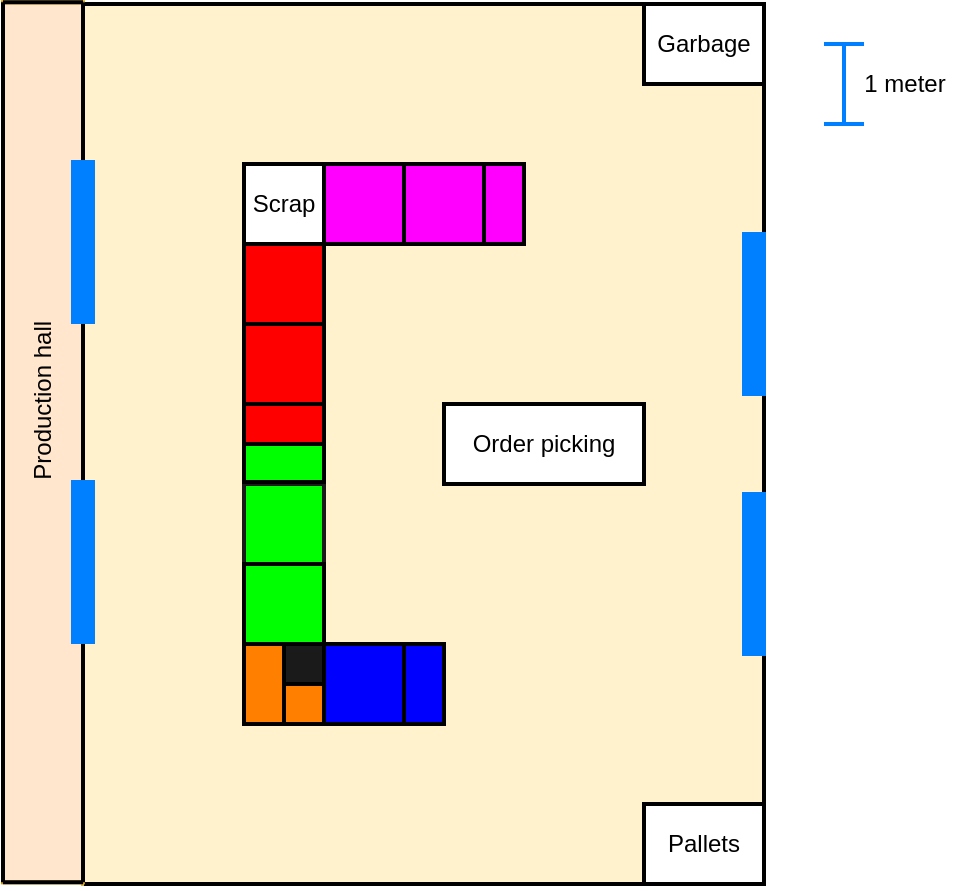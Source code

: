 <mxfile version="17.4.1" type="google"><diagram id="DPGcD-MdZyOOS3ORcPsZ" name="Page-1"><mxGraphModel grid="0" page="0" gridSize="10" guides="1" tooltips="1" connect="1" arrows="1" fold="1" pageScale="1" pageWidth="690" pageHeight="950" math="0" shadow="0"><root><mxCell id="0"/><mxCell id="1" parent="0"/><mxCell id="zIgiujqgbxIOkgVOsBdW-36" value="" style="rounded=0;whiteSpace=wrap;html=1;strokeWidth=2;fillColor=#fff2cc;strokeColor=#d6b656;" vertex="1" parent="1"><mxGeometry x="-20.5" y="-20" width="340.5" height="440" as="geometry"/></mxCell><mxCell id="zIgiujqgbxIOkgVOsBdW-3" value="" style="endArrow=none;html=1;rounded=0;strokeWidth=2;" edge="1" parent="1"><mxGeometry width="50" height="50" relative="1" as="geometry"><mxPoint x="-20" y="-20" as="sourcePoint"/><mxPoint x="320" y="-20" as="targetPoint"/><Array as="points"/></mxGeometry></mxCell><mxCell id="zIgiujqgbxIOkgVOsBdW-4" value="" style="endArrow=none;html=1;rounded=0;strokeWidth=2;" edge="1" parent="1"><mxGeometry width="50" height="50" relative="1" as="geometry"><mxPoint x="-20" y="420" as="sourcePoint"/><mxPoint x="320" y="420" as="targetPoint"/></mxGeometry></mxCell><mxCell id="zIgiujqgbxIOkgVOsBdW-5" value="" style="endArrow=none;html=1;rounded=0;strokeWidth=2;exitX=1;exitY=0;exitDx=0;exitDy=0;" edge="1" parent="1" source="zIgiujqgbxIOkgVOsBdW-25"><mxGeometry width="50" height="50" relative="1" as="geometry"><mxPoint x="320" y="360" as="sourcePoint"/><mxPoint x="320" as="targetPoint"/></mxGeometry></mxCell><mxCell id="zIgiujqgbxIOkgVOsBdW-6" value="Scrap" style="rounded=0;whiteSpace=wrap;html=1;strokeWidth=2;" vertex="1" parent="1"><mxGeometry x="60" y="60" width="40" height="40" as="geometry"/></mxCell><mxCell id="zIgiujqgbxIOkgVOsBdW-35" value="" style="rounded=0;whiteSpace=wrap;html=1;strokeWidth=2;fillColor=#ffe6cc;strokeColor=#d79b00;" vertex="1" parent="1"><mxGeometry x="-60.5" y="-20.83" width="40" height="440" as="geometry"/></mxCell><mxCell id="zIgiujqgbxIOkgVOsBdW-7" value="" style="rounded=0;whiteSpace=wrap;html=1;strokeWidth=2;fillColor=#00FF00;strokeColor=#1A1A1A;" vertex="1" parent="1"><mxGeometry x="60" y="220" width="40" height="40" as="geometry"/></mxCell><mxCell id="zIgiujqgbxIOkgVOsBdW-8" value="" style="rounded=0;whiteSpace=wrap;html=1;strokeWidth=2;fillColor=#00FF00;" vertex="1" parent="1"><mxGeometry x="60" y="260" width="40" height="40" as="geometry"/></mxCell><mxCell id="zIgiujqgbxIOkgVOsBdW-11" value="" style="rounded=0;whiteSpace=wrap;html=1;strokeWidth=2;fillColor=#00FF00;rotation=-90;" vertex="1" parent="1"><mxGeometry x="70" y="189" width="20" height="40" as="geometry"/></mxCell><mxCell id="zIgiujqgbxIOkgVOsBdW-12" value="" style="rounded=0;whiteSpace=wrap;html=1;strokeWidth=2;fillColor=#FF8000;" vertex="1" parent="1"><mxGeometry x="60" y="300" width="20" height="40" as="geometry"/></mxCell><mxCell id="zIgiujqgbxIOkgVOsBdW-13" value="" style="rounded=0;whiteSpace=wrap;html=1;strokeWidth=2;fillColor=#FF00FF;" vertex="1" parent="1"><mxGeometry x="100" y="60" width="40" height="40" as="geometry"/></mxCell><mxCell id="zIgiujqgbxIOkgVOsBdW-14" value="" style="rounded=0;whiteSpace=wrap;html=1;strokeWidth=2;fillColor=#FF00FF;" vertex="1" parent="1"><mxGeometry x="140" y="60" width="40" height="40" as="geometry"/></mxCell><mxCell id="zIgiujqgbxIOkgVOsBdW-15" value="" style="rounded=0;whiteSpace=wrap;html=1;strokeWidth=2;fillColor=#FF00FF;" vertex="1" parent="1"><mxGeometry x="180" y="60" width="20" height="40" as="geometry"/></mxCell><mxCell id="zIgiujqgbxIOkgVOsBdW-16" value="" style="rounded=0;whiteSpace=wrap;html=1;strokeWidth=2;fillColor=#0000FF;" vertex="1" parent="1"><mxGeometry x="100" y="300" width="40" height="40" as="geometry"/></mxCell><mxCell id="zIgiujqgbxIOkgVOsBdW-17" value="" style="rounded=0;whiteSpace=wrap;html=1;strokeWidth=2;fillColor=#FF0000;" vertex="1" parent="1"><mxGeometry x="60" y="100" width="40" height="40" as="geometry"/></mxCell><mxCell id="zIgiujqgbxIOkgVOsBdW-18" value="" style="rounded=0;whiteSpace=wrap;html=1;strokeWidth=2;fillColor=#FF0000;" vertex="1" parent="1"><mxGeometry x="60" y="140" width="40" height="40" as="geometry"/></mxCell><mxCell id="zIgiujqgbxIOkgVOsBdW-19" value="" style="rounded=0;whiteSpace=wrap;html=1;strokeWidth=2;fillColor=#FF0000;" vertex="1" parent="1"><mxGeometry x="60" y="180" width="40" height="20" as="geometry"/></mxCell><mxCell id="zIgiujqgbxIOkgVOsBdW-20" value="" style="rounded=0;whiteSpace=wrap;html=1;strokeWidth=2;fillColor=#0000FF;rotation=-90;" vertex="1" parent="1"><mxGeometry x="130" y="310" width="40" height="20" as="geometry"/></mxCell><mxCell id="zIgiujqgbxIOkgVOsBdW-21" value="" style="rounded=0;whiteSpace=wrap;html=1;strokeWidth=2;fillColor=#FF8000;" vertex="1" parent="1"><mxGeometry x="80" y="320" width="20" height="20" as="geometry"/></mxCell><mxCell id="zIgiujqgbxIOkgVOsBdW-23" value="" style="rounded=0;whiteSpace=wrap;html=1;fillColor=#1A1A1A;strokeWidth=2;" vertex="1" parent="1"><mxGeometry x="80" y="300" width="20" height="20" as="geometry"/></mxCell><mxCell id="zIgiujqgbxIOkgVOsBdW-24" value="Order picking" style="rounded=0;whiteSpace=wrap;html=1;strokeWidth=2;" vertex="1" parent="1"><mxGeometry x="160" y="180" width="100" height="40" as="geometry"/></mxCell><mxCell id="zIgiujqgbxIOkgVOsBdW-25" value="Pallets" style="rounded=0;whiteSpace=wrap;html=1;strokeWidth=2;" vertex="1" parent="1"><mxGeometry x="260" y="380" width="60" height="40" as="geometry"/></mxCell><mxCell id="zIgiujqgbxIOkgVOsBdW-26" value="Garbage" style="rounded=0;whiteSpace=wrap;html=1;strokeWidth=2;" vertex="1" parent="1"><mxGeometry x="260" y="-20" width="60" height="40" as="geometry"/></mxCell><mxCell id="zIgiujqgbxIOkgVOsBdW-27" value="" style="endArrow=none;html=1;rounded=0;strokeWidth=2;" edge="1" parent="1"><mxGeometry width="50" height="50" relative="1" as="geometry"><mxPoint x="-20.5" y="419.17" as="sourcePoint"/><mxPoint x="-20.5" y="279.17" as="targetPoint"/></mxGeometry></mxCell><mxCell id="zIgiujqgbxIOkgVOsBdW-28" value="" style="endArrow=none;html=1;rounded=0;strokeWidth=2;" edge="1" parent="1"><mxGeometry width="50" height="50" relative="1" as="geometry"><mxPoint x="-20.5" y="219.17" as="sourcePoint"/><mxPoint x="-20.5" y="139.17" as="targetPoint"/></mxGeometry></mxCell><mxCell id="zIgiujqgbxIOkgVOsBdW-30" value="" style="endArrow=none;html=1;rounded=0;strokeWidth=2;entryX=1;entryY=0;entryDx=0;entryDy=0;exitX=0;exitY=0;exitDx=0;exitDy=0;" edge="1" parent="1" source="zIgiujqgbxIOkgVOsBdW-35" target="zIgiujqgbxIOkgVOsBdW-35"><mxGeometry width="50" height="50" relative="1" as="geometry"><mxPoint x="-60.5" y="-0.83" as="sourcePoint"/><mxPoint x="-20.5" y="-0.83" as="targetPoint"/><Array as="points"><mxPoint x="-40.5" y="-20.83"/></Array></mxGeometry></mxCell><mxCell id="zIgiujqgbxIOkgVOsBdW-31" value="" style="endArrow=none;html=1;rounded=0;strokeWidth=2;entryX=0;entryY=0;entryDx=0;entryDy=0;" edge="1" parent="1" target="zIgiujqgbxIOkgVOsBdW-35"><mxGeometry width="50" height="50" relative="1" as="geometry"><mxPoint x="-60.5" y="419.17" as="sourcePoint"/><mxPoint x="-60.5" y="-0.83" as="targetPoint"/></mxGeometry></mxCell><mxCell id="zIgiujqgbxIOkgVOsBdW-32" value="" style="endArrow=none;html=1;rounded=0;strokeWidth=2;" edge="1" parent="1"><mxGeometry width="50" height="50" relative="1" as="geometry"><mxPoint x="-60.5" y="419.17" as="sourcePoint"/><mxPoint x="-20.5" y="419.17" as="targetPoint"/></mxGeometry></mxCell><mxCell id="zIgiujqgbxIOkgVOsBdW-33" value="" style="endArrow=none;html=1;rounded=0;strokeColor=#007FFF;strokeWidth=2;startArrow=none;" edge="1" parent="1" source="ZEkga5E1xJ6fRTxC4eLp-3"><mxGeometry width="50" height="50" relative="1" as="geometry"><mxPoint x="-20" y="300" as="sourcePoint"/><mxPoint x="-20.5" y="219.17" as="targetPoint"/></mxGeometry></mxCell><mxCell id="zIgiujqgbxIOkgVOsBdW-2" value="" style="endArrow=none;html=1;rounded=0;strokeWidth=2;entryX=1;entryY=0;entryDx=0;entryDy=0;" edge="1" parent="1" target="zIgiujqgbxIOkgVOsBdW-35"><mxGeometry width="50" height="50" relative="1" as="geometry"><mxPoint x="-20.5" y="79.17" as="sourcePoint"/><mxPoint x="-20.5" y="-0.83" as="targetPoint"/><Array as="points"/></mxGeometry></mxCell><mxCell id="zIgiujqgbxIOkgVOsBdW-37" value="" style="rounded=0;whiteSpace=wrap;html=1;strokeWidth=2;fillColor=#007FFF;rotation=-90;strokeColor=#007FFF;" vertex="1" parent="1"><mxGeometry x="275" y="260" width="80" height="10" as="geometry"/></mxCell><mxCell id="zIgiujqgbxIOkgVOsBdW-38" value="" style="rounded=0;whiteSpace=wrap;html=1;strokeWidth=2;fillColor=#007FFF;rotation=-90;strokeColor=#007FFF;" vertex="1" parent="1"><mxGeometry x="275" y="130" width="80" height="10" as="geometry"/></mxCell><mxCell id="zIgiujqgbxIOkgVOsBdW-42" value="" style="endArrow=none;html=1;rounded=0;strokeColor=#007FFF;strokeWidth=2;" edge="1" parent="1"><mxGeometry width="50" height="50" relative="1" as="geometry"><mxPoint x="360" y="40" as="sourcePoint"/><mxPoint x="360" as="targetPoint"/></mxGeometry></mxCell><mxCell id="zIgiujqgbxIOkgVOsBdW-43" value="1 meter" style="text;html=1;align=center;verticalAlign=middle;resizable=0;points=[];autosize=1;strokeColor=none;fillColor=none;" vertex="1" parent="1"><mxGeometry x="360" y="10" width="60" height="20" as="geometry"/></mxCell><mxCell id="zIgiujqgbxIOkgVOsBdW-44" value="" style="endArrow=none;html=1;rounded=0;strokeColor=#007FFF;strokeWidth=2;" edge="1" parent="1"><mxGeometry width="50" height="50" relative="1" as="geometry"><mxPoint x="350" as="sourcePoint"/><mxPoint x="370" as="targetPoint"/></mxGeometry></mxCell><mxCell id="zIgiujqgbxIOkgVOsBdW-45" value="" style="endArrow=none;html=1;rounded=0;strokeColor=#007FFF;strokeWidth=2;" edge="1" parent="1"><mxGeometry width="50" height="50" relative="1" as="geometry"><mxPoint x="350" y="40" as="sourcePoint"/><mxPoint x="370" y="40" as="targetPoint"/></mxGeometry></mxCell><mxCell id="zIgiujqgbxIOkgVOsBdW-47" value="Production hall" style="text;html=1;align=center;verticalAlign=middle;resizable=0;points=[];autosize=1;strokeColor=none;fillColor=none;rotation=-90;" vertex="1" parent="1"><mxGeometry x="-85" y="170.17" width="89" height="18" as="geometry"/></mxCell><mxCell id="zIgiujqgbxIOkgVOsBdW-34" value="" style="endArrow=none;html=1;rounded=0;strokeColor=#007FFF;strokeWidth=2;startArrow=none;" edge="1" parent="1" source="ZEkga5E1xJ6fRTxC4eLp-1"><mxGeometry width="50" height="50" relative="1" as="geometry"><mxPoint x="-20.5" y="139.17" as="sourcePoint"/><mxPoint x="-20" y="60" as="targetPoint"/></mxGeometry></mxCell><mxCell id="ZEkga5E1xJ6fRTxC4eLp-1" value="" style="rounded=0;whiteSpace=wrap;html=1;strokeWidth=2;fillColor=#007FFF;rotation=-90;strokeColor=#007FFF;" vertex="1" parent="1"><mxGeometry x="-60.5" y="94" width="80" height="10" as="geometry"/></mxCell><mxCell id="ZEkga5E1xJ6fRTxC4eLp-2" value="" style="endArrow=none;html=1;rounded=0;strokeColor=#007FFF;strokeWidth=2;" edge="1" parent="1" target="ZEkga5E1xJ6fRTxC4eLp-1"><mxGeometry width="50" height="50" relative="1" as="geometry"><mxPoint x="-20.5" y="139.17" as="sourcePoint"/><mxPoint x="-20" y="60" as="targetPoint"/></mxGeometry></mxCell><mxCell id="ZEkga5E1xJ6fRTxC4eLp-3" value="" style="rounded=0;whiteSpace=wrap;html=1;strokeWidth=2;fillColor=#007FFF;rotation=-90;strokeColor=#007FFF;" vertex="1" parent="1"><mxGeometry x="-60.5" y="254" width="80" height="10" as="geometry"/></mxCell><mxCell id="ZEkga5E1xJ6fRTxC4eLp-4" value="" style="endArrow=none;html=1;rounded=0;strokeColor=#007FFF;strokeWidth=2;" edge="1" parent="1" target="ZEkga5E1xJ6fRTxC4eLp-3"><mxGeometry width="50" height="50" relative="1" as="geometry"><mxPoint x="-20" y="300" as="sourcePoint"/><mxPoint x="-20.5" y="219.17" as="targetPoint"/></mxGeometry></mxCell></root></mxGraphModel></diagram></mxfile>